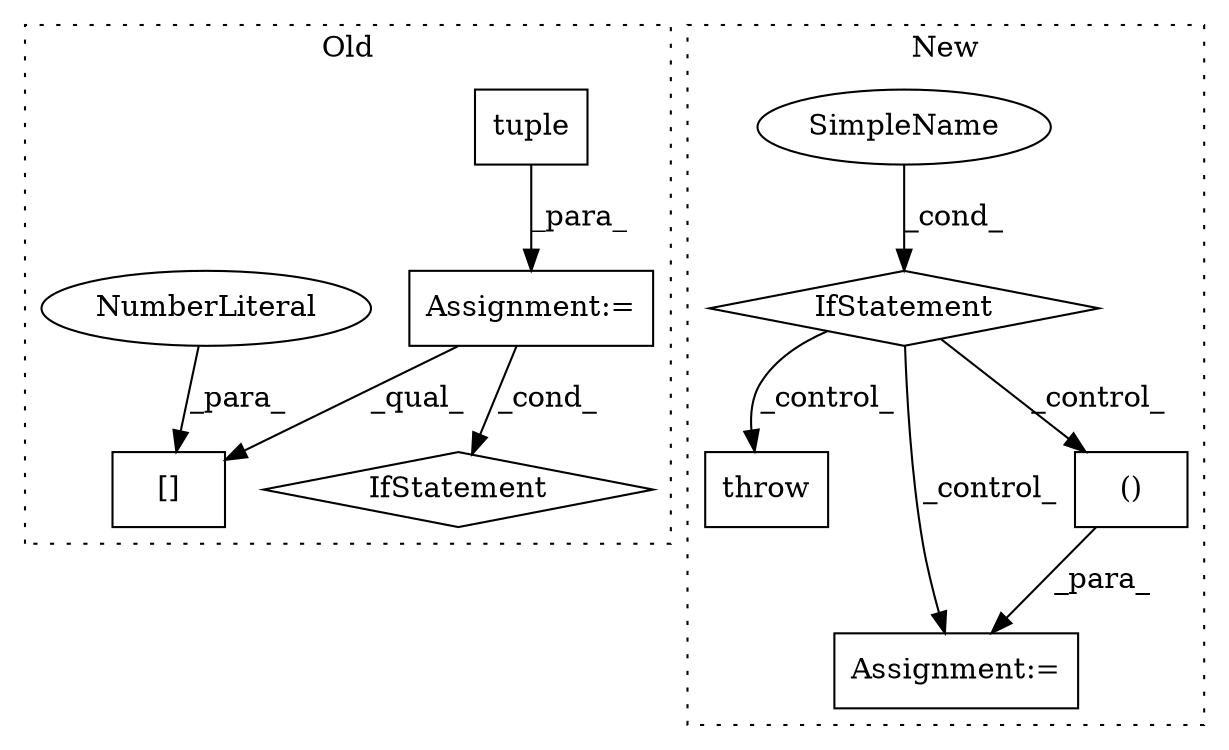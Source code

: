 digraph G {
subgraph cluster0 {
1 [label="tuple" a="32" s="46019,46033" l="6,1" shape="box"];
5 [label="Assignment:=" a="7" s="46018" l="1" shape="box"];
8 [label="[]" a="2" s="46270,46285" l="14,1" shape="box"];
9 [label="NumberLiteral" a="34" s="46284" l="1" shape="ellipse"];
10 [label="IfStatement" a="25" s="46262,46292" l="4,2" shape="diamond"];
label = "Old";
style="dotted";
}
subgraph cluster1 {
2 [label="throw" a="53" s="34280" l="6" shape="box"];
3 [label="IfStatement" a="25" s="33795,33826" l="4,2" shape="diamond"];
4 [label="SimpleName" a="42" s="" l="" shape="ellipse"];
6 [label="Assignment:=" a="7" s="34184" l="8" shape="box"];
7 [label="()" a="106" s="34192" l="65" shape="box"];
label = "New";
style="dotted";
}
1 -> 5 [label="_para_"];
3 -> 7 [label="_control_"];
3 -> 6 [label="_control_"];
3 -> 2 [label="_control_"];
4 -> 3 [label="_cond_"];
5 -> 10 [label="_cond_"];
5 -> 8 [label="_qual_"];
7 -> 6 [label="_para_"];
9 -> 8 [label="_para_"];
}